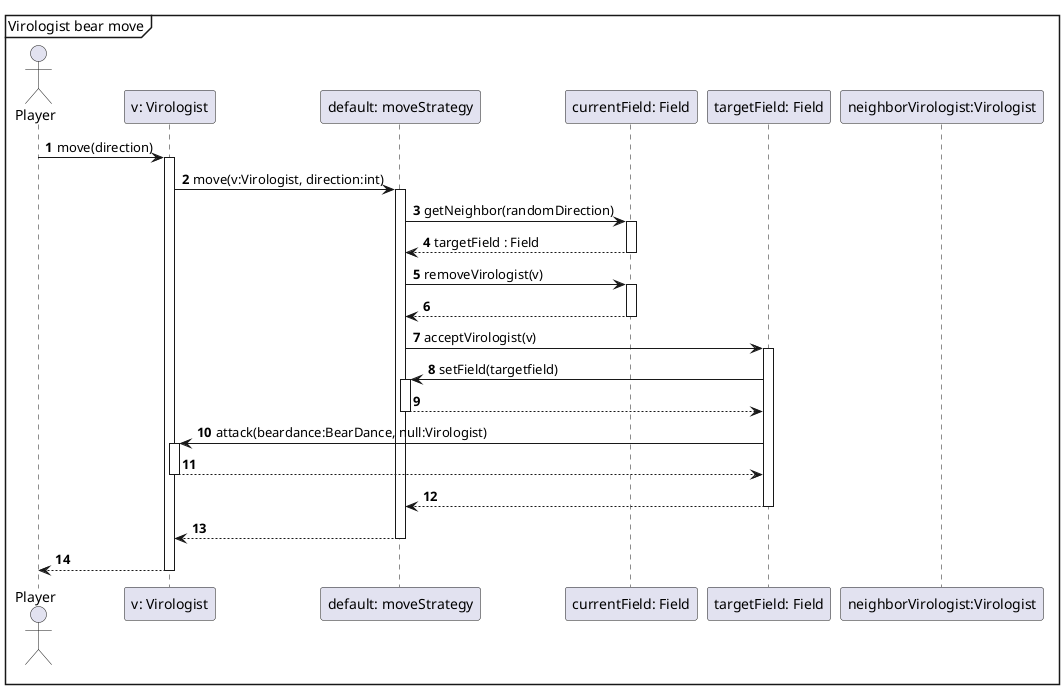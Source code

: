 @startuml
'https://plantuml.com/sequence-diagram

autonumber

mainframe Virologist bear move

actor Player
participant "v: Virologist" as Virologist
participant "default: moveStrategy" as moveStrategy
participant "currentField: Field" as currentField
participant "targetField: Field" as targetField
participant "neighborVirologist:Virologist" as neighborVirologist



Player -> Virologist: move(direction)
Activate Virologist

Virologist->moveStrategy++:move(v:Virologist, direction:int)


moveStrategy-> currentField: getNeighbor(randomDirection)
Activate currentField
currentField --> moveStrategy: targetField : Field
Deactivate currentField

moveStrategy -> currentField: removeVirologist(v)
Activate currentField
currentField --> moveStrategy:
Deactivate currentField

moveStrategy -> targetField: acceptVirologist(v)
Activate targetField
targetField->moveStrategy++: setField(targetfield)
moveStrategy-->targetField--
targetField->Virologist++:attack(beardance:BearDance, null:Virologist)
Virologist-->targetField--
targetField --> moveStrategy--



Deactivate targetField


moveStrategy-->Virologist--
Virologist --> Player:
Deactivate Virologist
@enduml